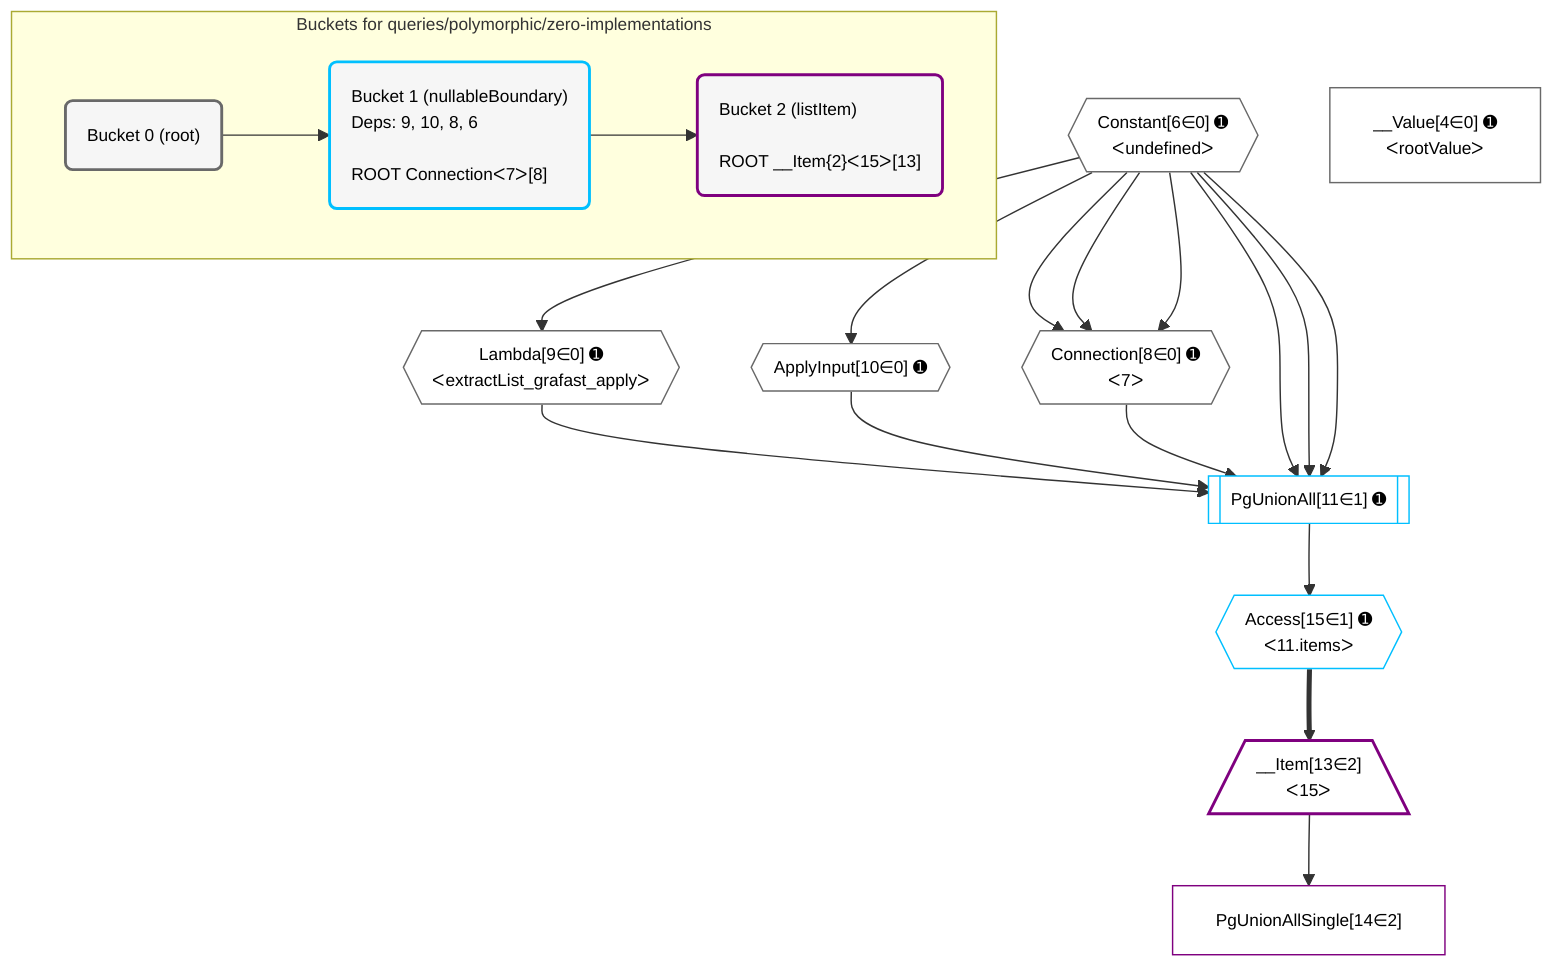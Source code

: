 %%{init: {'themeVariables': { 'fontSize': '12px'}}}%%
graph TD
    classDef path fill:#eee,stroke:#000,color:#000
    classDef plan fill:#fff,stroke-width:1px,color:#000
    classDef itemplan fill:#fff,stroke-width:2px,color:#000
    classDef unbatchedplan fill:#dff,stroke-width:1px,color:#000
    classDef sideeffectplan fill:#fcc,stroke-width:2px,color:#000
    classDef bucket fill:#f6f6f6,color:#000,stroke-width:2px,text-align:left


    %% plan dependencies
    Connection8{{"Connection[8∈0] ➊<br />ᐸ7ᐳ"}}:::plan
    Constant6{{"Constant[6∈0] ➊<br />ᐸundefinedᐳ"}}:::plan
    Constant6 & Constant6 & Constant6 --> Connection8
    Lambda9{{"Lambda[9∈0] ➊<br />ᐸextractList_grafast_applyᐳ"}}:::plan
    Constant6 --> Lambda9
    ApplyInput10{{"ApplyInput[10∈0] ➊"}}:::plan
    Constant6 --> ApplyInput10
    __Value4["__Value[4∈0] ➊<br />ᐸrootValueᐳ"]:::plan
    PgUnionAll11[["PgUnionAll[11∈1] ➊"]]:::plan
    Lambda9 & ApplyInput10 & Connection8 & Constant6 & Constant6 & Constant6 --> PgUnionAll11
    Access15{{"Access[15∈1] ➊<br />ᐸ11.itemsᐳ"}}:::plan
    PgUnionAll11 --> Access15
    __Item13[/"__Item[13∈2]<br />ᐸ15ᐳ"\]:::itemplan
    Access15 ==> __Item13
    PgUnionAllSingle14["PgUnionAllSingle[14∈2]"]:::plan
    __Item13 --> PgUnionAllSingle14

    %% define steps

    subgraph "Buckets for queries/polymorphic/zero-implementations"
    Bucket0("Bucket 0 (root)"):::bucket
    classDef bucket0 stroke:#696969
    class Bucket0,__Value4,Constant6,Connection8,Lambda9,ApplyInput10 bucket0
    Bucket1("Bucket 1 (nullableBoundary)<br />Deps: 9, 10, 8, 6<br /><br />ROOT Connectionᐸ7ᐳ[8]"):::bucket
    classDef bucket1 stroke:#00bfff
    class Bucket1,PgUnionAll11,Access15 bucket1
    Bucket2("Bucket 2 (listItem)<br /><br />ROOT __Item{2}ᐸ15ᐳ[13]"):::bucket
    classDef bucket2 stroke:#7f007f
    class Bucket2,__Item13,PgUnionAllSingle14 bucket2
    Bucket0 --> Bucket1
    Bucket1 --> Bucket2
    end